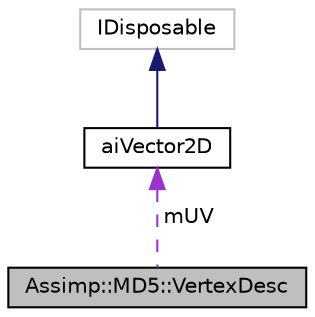 digraph "Assimp::MD5::VertexDesc"
{
  edge [fontname="Helvetica",fontsize="10",labelfontname="Helvetica",labelfontsize="10"];
  node [fontname="Helvetica",fontsize="10",shape=record];
  Node1 [label="Assimp::MD5::VertexDesc",height=0.2,width=0.4,color="black", fillcolor="grey75", style="filled", fontcolor="black"];
  Node2 -> Node1 [dir="back",color="darkorchid3",fontsize="10",style="dashed",label=" mUV" ,fontname="Helvetica"];
  Node2 [label="aiVector2D",height=0.2,width=0.4,color="black", fillcolor="white", style="filled",URL="$structai_vector2_d.html"];
  Node3 -> Node2 [dir="back",color="midnightblue",fontsize="10",style="solid",fontname="Helvetica"];
  Node3 [label="IDisposable",height=0.2,width=0.4,color="grey75", fillcolor="white", style="filled"];
}
